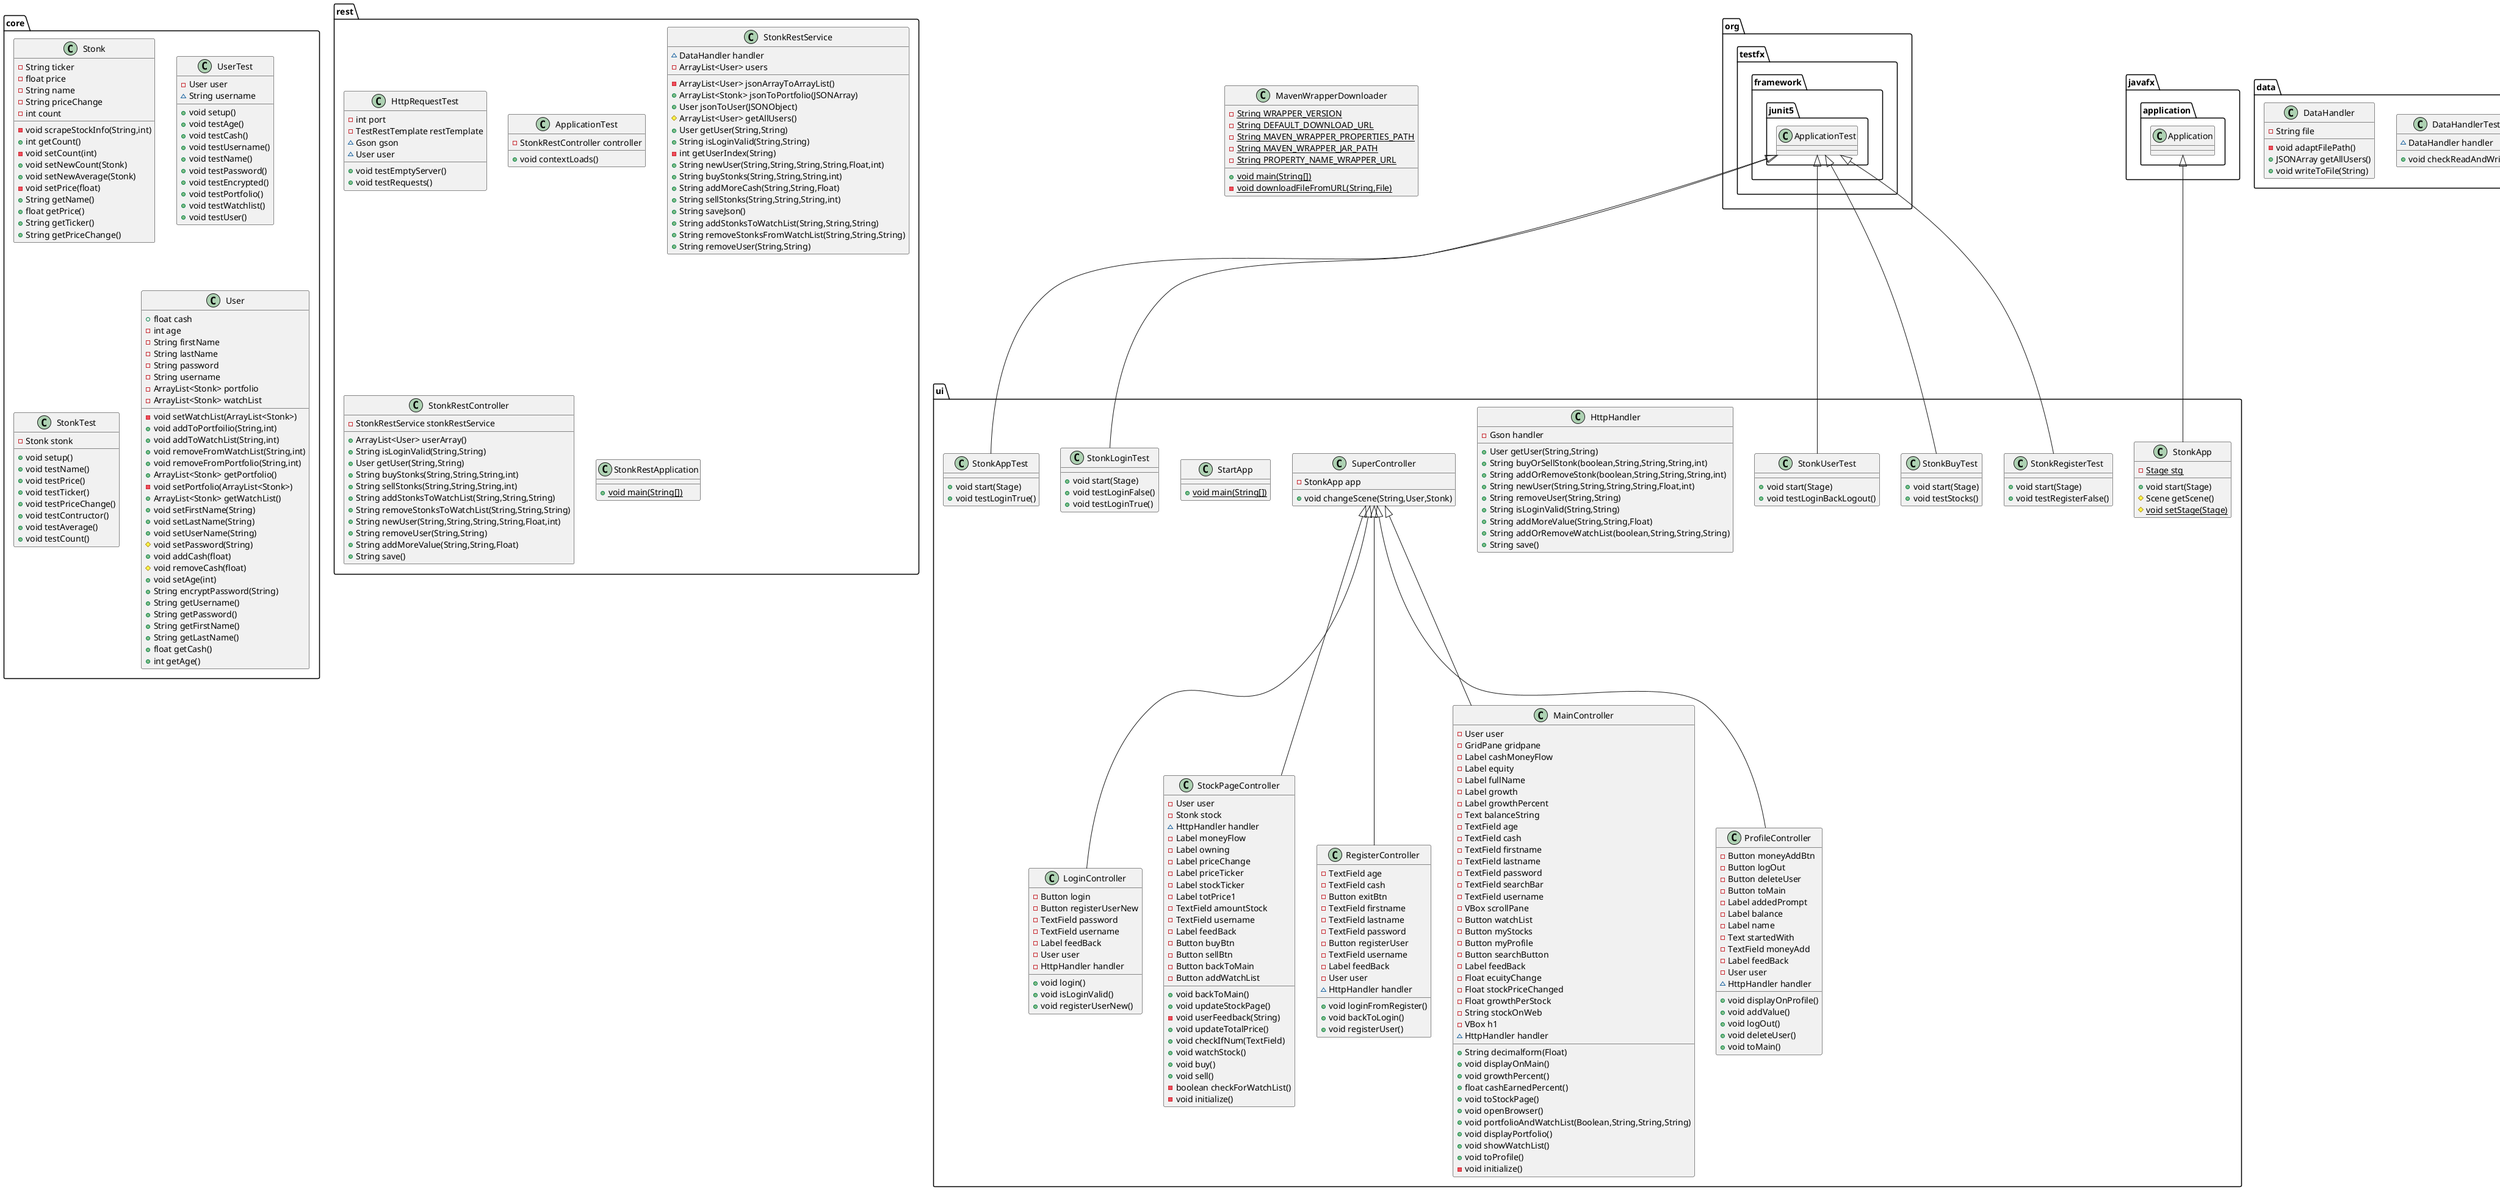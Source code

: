 @startuml
class ui.StonkLoginTest {
+ void start(Stage)
+ void testLoginFalse()
+ void testLoginTrue()
}
class core.Stonk {
- String ticker
- float price
- String name
- String priceChange
- int count
- void scrapeStockInfo(String,int)
+ int getCount()
- void setCount(int)
+ void setNewCount(Stonk)
+ void setNewAverage(Stonk)
- void setPrice(float)
+ String getName()
+ float getPrice()
+ String getTicker()
+ String getPriceChange()
}
class MavenWrapperDownloader {
- {static} String WRAPPER_VERSION
- {static} String DEFAULT_DOWNLOAD_URL
- {static} String MAVEN_WRAPPER_PROPERTIES_PATH
- {static} String MAVEN_WRAPPER_JAR_PATH
- {static} String PROPERTY_NAME_WRAPPER_URL
+ {static} void main(String[])
- {static} void downloadFileFromURL(String,File)
}
class rest.HttpRequestTest {
- int port
- TestRestTemplate restTemplate
~ Gson gson
~ User user
+ void testEmptyServer()
+ void testRequests()
}
class rest.ApplicationTest {
- StonkRestController controller
+ void contextLoads()
}
class rest.StonkRestService {
~ DataHandler handler
- ArrayList<User> users
- ArrayList<User> jsonArrayToArrayList()
+ ArrayList<Stonk> jsonToPortfolio(JSONArray)
+ User jsonToUser(JSONObject)
# ArrayList<User> getAllUsers()
+ User getUser(String,String)
+ String isLoginValid(String,String)
- int getUserIndex(String)
+ String newUser(String,String,String,String,Float,int)
+ String buyStonks(String,String,String,int)
+ String addMoreCash(String,String,Float)
+ String sellStonks(String,String,String,int)
+ String saveJson()
+ String addStonksToWatchList(String,String,String)
+ String removeStonksFromWatchList(String,String,String)
+ String removeUser(String,String)
}
class rest.StonkRestController {
- StonkRestService stonkRestService
+ ArrayList<User> userArray()
+ String isLoginValid(String,String)
+ User getUser(String,String)
+ String buyStonks(String,String,String,int)
+ String sellStonks(String,String,String,int)
+ String addStonksToWatchList(String,String,String)
+ String removeStonksToWatchList(String,String,String)
+ String newUser(String,String,String,String,Float,int)
+ String removeUser(String,String)
+ String addMoreValue(String,String,Float)
+ String save()
}
class rest.StonkRestApplication {
+ {static} void main(String[])
}
class ui.LoginController {
- Button login
- Button registerUserNew
- TextField password
- TextField username
- Label feedBack
- User user
- HttpHandler handler
+ void login()
+ void isLoginValid()
+ void registerUserNew()
}
class ui.StonkAppTest {
+ void start(Stage)
+ void testLoginTrue()
}
class ui.StonkRegisterTest {
+ void start(Stage)
+ void testRegisterFalse()
}
class data.DataHandlerTest {
~ DataHandler handler
+ void checkReadAndWrite()
}
class data.DataHandler {
- String file
- void adaptFilePath()
+ JSONArray getAllUsers()
+ void writeToFile(String)
}
class ui.StonkBuyTest {
+ void start(Stage)
+ void testStocks()
}
class ui.HttpHandler {
- Gson handler
+ User getUser(String,String)
+ String buyOrSellStonk(boolean,String,String,String,int)
+ String addOrRemoveStonk(boolean,String,String,String,int)
+ String newUser(String,String,String,String,Float,int)
+ String removeUser(String,String)
+ String isLoginValid(String,String)
+ String addMoreValue(String,String,Float)
+ String addOrRemoveWatchList(boolean,String,String,String)
+ String save()
}
class ui.StockPageController {
- User user
- Stonk stock
~ HttpHandler handler
- Label moneyFlow
- Label owning
- Label priceChange
- Label priceTicker
- Label stockTicker
- Label totPrice1
- TextField amountStock
- TextField username
- Label feedBack
- Button buyBtn
- Button sellBtn
- Button backToMain
- Button addWatchList
+ void backToMain()
+ void updateStockPage()
- void userFeedback(String)
+ void updateTotalPrice()
+ void checkIfNum(TextField)
+ void watchStock()
+ void buy()
+ void sell()
- boolean checkForWatchList()
- void initialize()
}
class core.UserTest {
- User user
~ String username
+ void setup()
+ void testAge()
+ void testCash()
+ void testUsername()
+ void testName()
+ void testPassword()
+ void testEncrypted()
+ void testPortfolio()
+ void testWatchlist()
+ void testUser()
}
class ui.RegisterController {
- TextField age
- TextField cash
- Button exitBtn
- TextField firstname
- TextField lastname
- TextField password
- Button registerUser
- TextField username
- Label feedBack
- User user
~ HttpHandler handler
+ void loginFromRegister()
+ void backToLogin()
+ void registerUser()
}
class ui.MainController {
- User user
- GridPane gridpane
- Label cashMoneyFlow
- Label equity
- Label fullName
- Label growth
- Label growthPercent
- Text balanceString
- TextField age
- TextField cash
- TextField firstname
- TextField lastname
- TextField password
- TextField searchBar
- TextField username
- VBox scrollPane
- Button watchList
- Button myStocks
- Button myProfile
- Button searchButton
- Label feedBack
- Float ecuityChange
- Float stockPriceChanged
- Float growthPerStock
- String stockOnWeb
- VBox h1
~ HttpHandler handler
+ String decimalform(Float)
+ void displayOnMain()
+ void growthPercent()
+ float cashEarnedPercent()
+ void toStockPage()
+ void openBrowser()
+ void portfolioAndWatchList(Boolean,String,String,String)
+ void displayPortfolio()
+ void showWatchList()
+ void toProfile()
- void initialize()
}
class core.StonkTest {
- Stonk stonk
+ void setup()
+ void testName()
+ void testPrice()
+ void testTicker()
+ void testPriceChange()
+ void testContructor()
+ void testAverage()
+ void testCount()
}
class ui.SuperController {
- StonkApp app
+ void changeScene(String,User,Stonk)
}
class ui.ProfileController {
- Button moneyAddBtn
- Button logOut
- Button deleteUser
- Button toMain
- Label addedPrompt
- Label balance
- Label name
- Text startedWith
- TextField moneyAdd
- Label feedBack
- User user
~ HttpHandler handler
+ void displayOnProfile()
+ void addValue()
+ void logOut()
+ void deleteUser()
+ void toMain()
}
class core.User {
+ float cash
- int age
- String firstName
- String lastName
- String password
- String username
- ArrayList<Stonk> portfolio
- ArrayList<Stonk> watchList
- void setWatchList(ArrayList<Stonk>)
+ void addToPortfoilio(String,int)
+ void addToWatchList(String,int)
+ void removeFromWatchList(String,int)
+ void removeFromPortfolio(String,int)
+ ArrayList<Stonk> getPortfolio()
- void setPortfolio(ArrayList<Stonk>)
+ ArrayList<Stonk> getWatchList()
+ void setFirstName(String)
+ void setLastName(String)
+ void setUserName(String)
# void setPassword(String)
+ void addCash(float)
# void removeCash(float)
+ void setAge(int)
+ String encryptPassword(String)
+ String getUsername()
+ String getPassword()
+ String getFirstName()
+ String getLastName()
+ float getCash()
+ int getAge()
}
class ui.StartApp {
+ {static} void main(String[])
}
class ui.StonkApp {
- {static} Stage stg
+ void start(Stage)
# Scene getScene()
# {static} void setStage(Stage)
}
class ui.StonkUserTest {
+ void start(Stage)
+ void testLoginBackLogout()
}


org.testfx.framework.junit5.ApplicationTest <|-- ui.StonkLoginTest
ui.SuperController <|-- ui.LoginController
org.testfx.framework.junit5.ApplicationTest <|-- ui.StonkAppTest
org.testfx.framework.junit5.ApplicationTest <|-- ui.StonkRegisterTest
org.testfx.framework.junit5.ApplicationTest <|-- ui.StonkBuyTest
ui.SuperController <|-- ui.StockPageController
ui.SuperController <|-- ui.RegisterController
ui.SuperController <|-- ui.MainController
ui.SuperController <|-- ui.ProfileController
javafx.application.Application <|-- ui.StonkApp
org.testfx.framework.junit5.ApplicationTest <|-- ui.StonkUserTest
@enduml